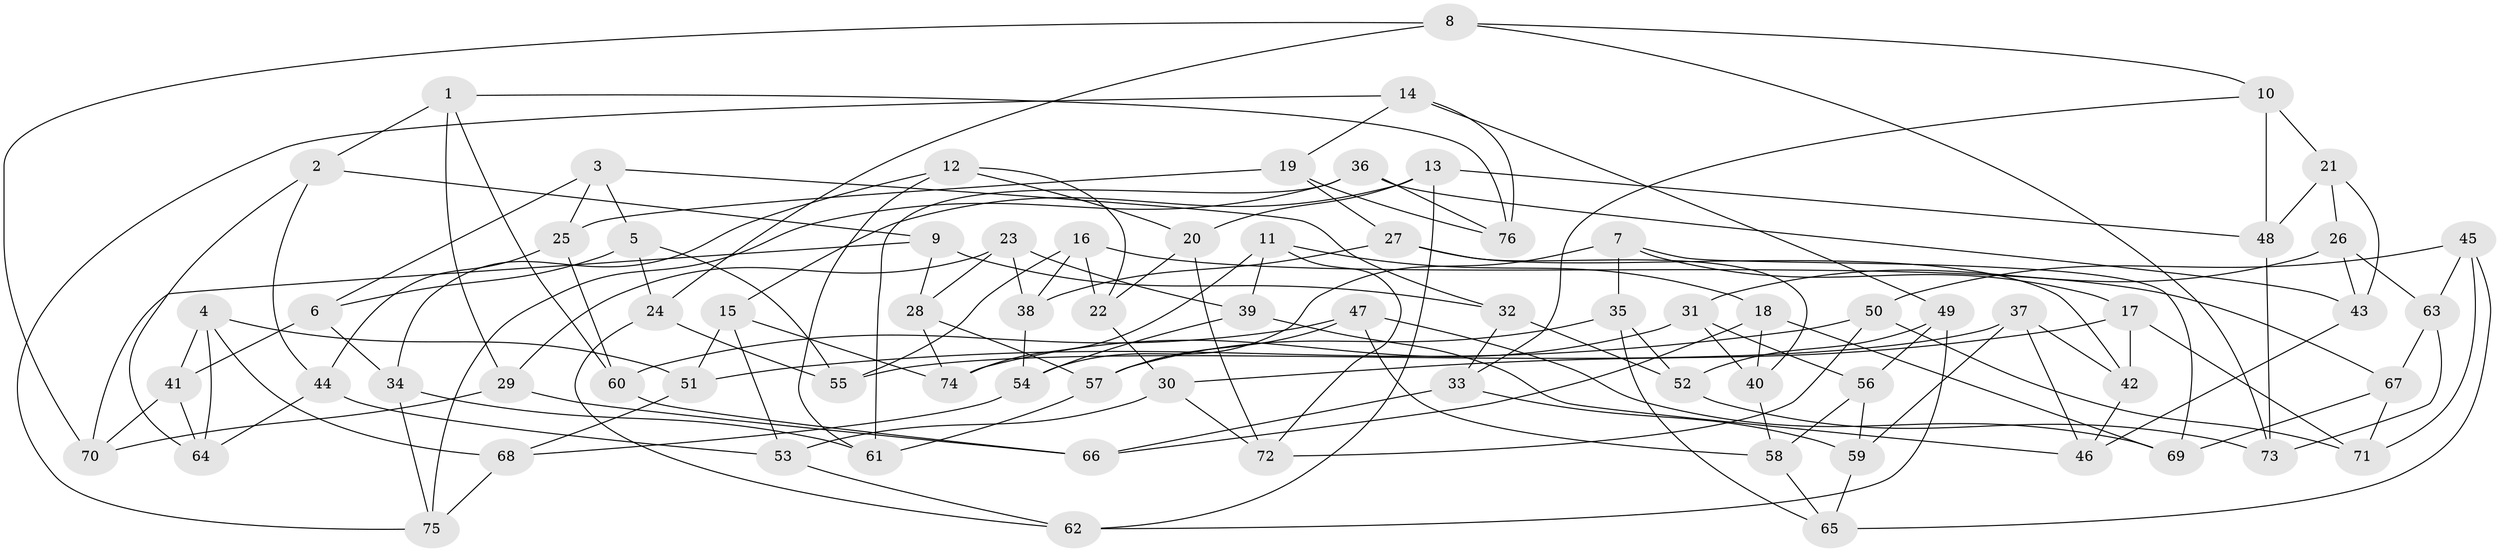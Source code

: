 // Generated by graph-tools (version 1.1) at 2025/11/02/27/25 16:11:49]
// undirected, 76 vertices, 152 edges
graph export_dot {
graph [start="1"]
  node [color=gray90,style=filled];
  1;
  2;
  3;
  4;
  5;
  6;
  7;
  8;
  9;
  10;
  11;
  12;
  13;
  14;
  15;
  16;
  17;
  18;
  19;
  20;
  21;
  22;
  23;
  24;
  25;
  26;
  27;
  28;
  29;
  30;
  31;
  32;
  33;
  34;
  35;
  36;
  37;
  38;
  39;
  40;
  41;
  42;
  43;
  44;
  45;
  46;
  47;
  48;
  49;
  50;
  51;
  52;
  53;
  54;
  55;
  56;
  57;
  58;
  59;
  60;
  61;
  62;
  63;
  64;
  65;
  66;
  67;
  68;
  69;
  70;
  71;
  72;
  73;
  74;
  75;
  76;
  1 -- 76;
  1 -- 2;
  1 -- 29;
  1 -- 60;
  2 -- 44;
  2 -- 9;
  2 -- 64;
  3 -- 32;
  3 -- 6;
  3 -- 5;
  3 -- 25;
  4 -- 41;
  4 -- 68;
  4 -- 51;
  4 -- 64;
  5 -- 24;
  5 -- 55;
  5 -- 6;
  6 -- 41;
  6 -- 34;
  7 -- 17;
  7 -- 69;
  7 -- 54;
  7 -- 35;
  8 -- 70;
  8 -- 73;
  8 -- 24;
  8 -- 10;
  9 -- 28;
  9 -- 32;
  9 -- 70;
  10 -- 21;
  10 -- 33;
  10 -- 48;
  11 -- 72;
  11 -- 74;
  11 -- 18;
  11 -- 39;
  12 -- 22;
  12 -- 20;
  12 -- 34;
  12 -- 61;
  13 -- 62;
  13 -- 15;
  13 -- 48;
  13 -- 20;
  14 -- 75;
  14 -- 19;
  14 -- 49;
  14 -- 76;
  15 -- 53;
  15 -- 51;
  15 -- 74;
  16 -- 55;
  16 -- 67;
  16 -- 22;
  16 -- 38;
  17 -- 71;
  17 -- 30;
  17 -- 42;
  18 -- 66;
  18 -- 69;
  18 -- 40;
  19 -- 76;
  19 -- 25;
  19 -- 27;
  20 -- 22;
  20 -- 72;
  21 -- 43;
  21 -- 48;
  21 -- 26;
  22 -- 30;
  23 -- 29;
  23 -- 28;
  23 -- 39;
  23 -- 38;
  24 -- 55;
  24 -- 62;
  25 -- 44;
  25 -- 60;
  26 -- 63;
  26 -- 31;
  26 -- 43;
  27 -- 40;
  27 -- 42;
  27 -- 38;
  28 -- 74;
  28 -- 57;
  29 -- 66;
  29 -- 70;
  30 -- 72;
  30 -- 53;
  31 -- 40;
  31 -- 56;
  31 -- 74;
  32 -- 52;
  32 -- 33;
  33 -- 59;
  33 -- 66;
  34 -- 75;
  34 -- 61;
  35 -- 52;
  35 -- 57;
  35 -- 65;
  36 -- 76;
  36 -- 75;
  36 -- 43;
  36 -- 61;
  37 -- 42;
  37 -- 55;
  37 -- 46;
  37 -- 59;
  38 -- 54;
  39 -- 54;
  39 -- 46;
  40 -- 58;
  41 -- 70;
  41 -- 64;
  42 -- 46;
  43 -- 46;
  44 -- 64;
  44 -- 53;
  45 -- 65;
  45 -- 63;
  45 -- 50;
  45 -- 71;
  47 -- 69;
  47 -- 57;
  47 -- 60;
  47 -- 58;
  48 -- 73;
  49 -- 52;
  49 -- 56;
  49 -- 62;
  50 -- 72;
  50 -- 71;
  50 -- 51;
  51 -- 68;
  52 -- 73;
  53 -- 62;
  54 -- 68;
  56 -- 59;
  56 -- 58;
  57 -- 61;
  58 -- 65;
  59 -- 65;
  60 -- 66;
  63 -- 73;
  63 -- 67;
  67 -- 71;
  67 -- 69;
  68 -- 75;
}
